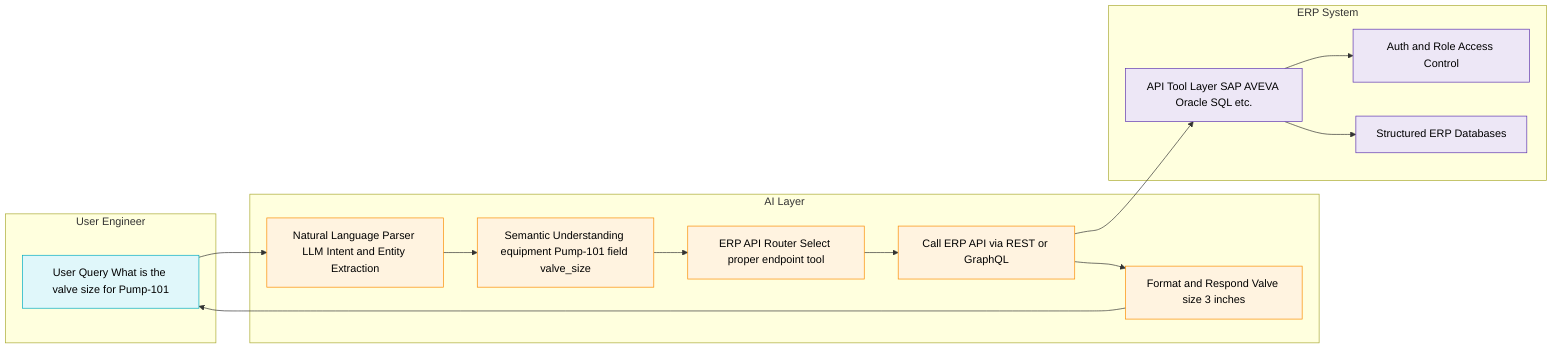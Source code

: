 flowchart LR
  subgraph External[User Engineer]
    USER[User Query What is the valve size for Pump-101]
  end

  subgraph AI_Layer[AI Layer]
    NLP[Natural Language Parser LLM Intent and Entity Extraction]
    SEMANTIC[Semantic Understanding equipment Pump-101 field valve_size]
    ROUTER[ERP API Router Select proper endpoint tool]
    API_CALL[Call ERP API via REST or GraphQL]
    RESP[Format and Respond Valve size 3 inches]
  end

  subgraph ERP_System[ERP System]
    ERP_API[API Tool Layer SAP AVEVA Oracle SQL etc.]
    AUTH[Auth and Role Access Control]
    DB[Structured ERP Databases]
  end

  %% Flow
  USER --> NLP --> SEMANTIC --> ROUTER --> API_CALL --> RESP --> USER
  API_CALL --> ERP_API --> DB
  ERP_API --> AUTH

  %% Styling
  classDef ai fill:#fff3e0,stroke:#fb8c00,color:#000
  classDef ext fill:#e0f7fa,stroke:#00acc1,color:#000
  classDef erp fill:#ede7f6,stroke:#5e35b1,color:#000

  class USER ext
  class NLP,SEMANTIC,ROUTER,API_CALL,RESP ai
  class ERP_API,AUTH,DB erp
